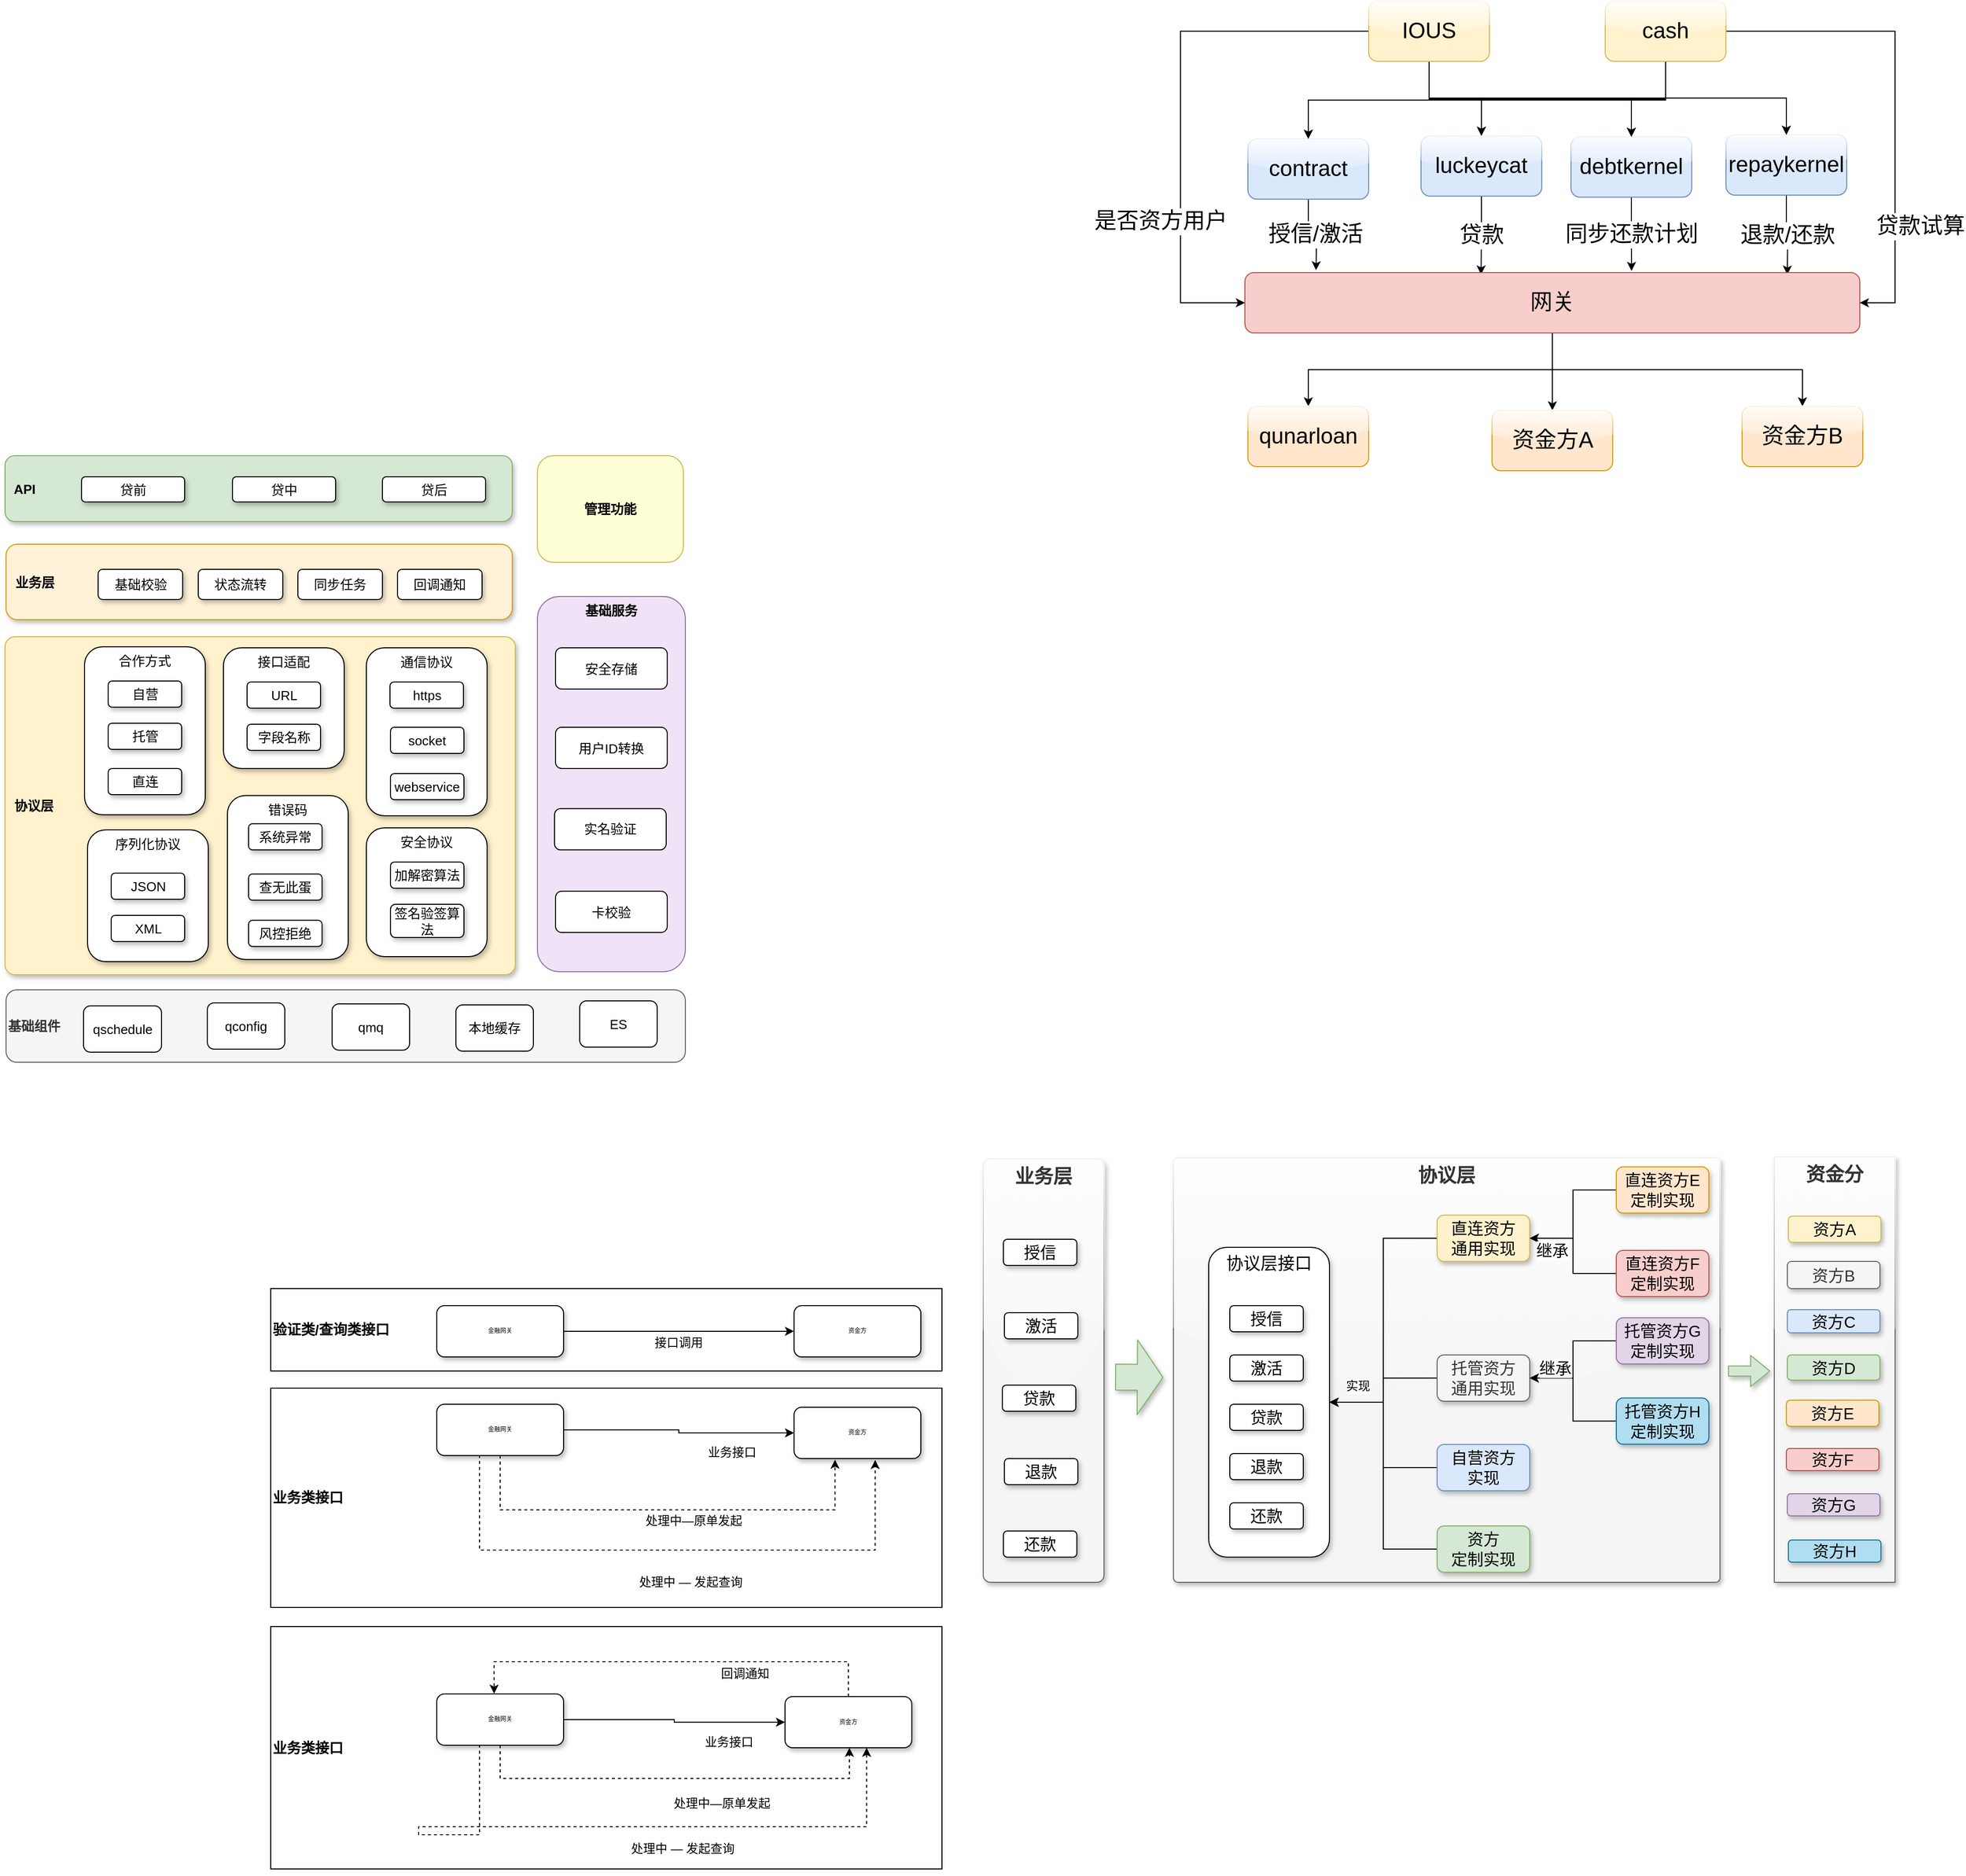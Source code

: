 <mxfile version="12.8.8" type="github">
  <diagram id="pQbSXTKy-mhwdIOJWXm_" name="第 1 页">
    <mxGraphModel dx="2622" dy="1562" grid="0" gridSize="10" guides="1" tooltips="1" connect="1" arrows="1" fold="1" page="0" pageScale="1" pageWidth="1600" pageHeight="1200" math="0" shadow="0">
      <root>
        <mxCell id="0" />
        <mxCell id="1" parent="0" />
        <mxCell id="g_zkcs7ZYNfTT1dcq7fS-4" value="业务类接口" style="rounded=0;whiteSpace=wrap;html=1;align=left;fontStyle=1;fontSize=14;" vertex="1" parent="1">
          <mxGeometry x="-721" y="858" width="667" height="241" as="geometry" />
        </mxCell>
        <mxCell id="g_zkcs7ZYNfTT1dcq7fS-3" value="业务类接口" style="rounded=0;whiteSpace=wrap;html=1;align=left;fontStyle=1;fontSize=14;" vertex="1" parent="1">
          <mxGeometry x="-721" y="621" width="667" height="218" as="geometry" />
        </mxCell>
        <mxCell id="g_zkcs7ZYNfTT1dcq7fS-2" value="验证类/查询类接口" style="rounded=0;whiteSpace=wrap;html=1;align=left;fontStyle=1;fontSize=14;" vertex="1" parent="1">
          <mxGeometry x="-721" y="522" width="667" height="82" as="geometry" />
        </mxCell>
        <mxCell id="Zh9DPLkA23UePyNAktpm-85" value="基础服务" style="rounded=1;whiteSpace=wrap;html=1;shadow=0;fontSize=13;align=center;verticalAlign=top;fontStyle=1;fillColor=#F1E3F7;strokeColor=#9673a6;" parent="1" vertex="1">
          <mxGeometry x="-456" y="-166" width="147" height="373" as="geometry" />
        </mxCell>
        <mxCell id="Zh9DPLkA23UePyNAktpm-82" value="基础组件" style="rounded=1;whiteSpace=wrap;html=1;shadow=0;fontSize=13;align=left;fontStyle=1;fillColor=#f5f5f5;strokeColor=#666666;fontColor=#333333;" parent="1" vertex="1">
          <mxGeometry x="-984" y="225" width="675" height="72" as="geometry" />
        </mxCell>
        <mxCell id="oRhJdaxvoY9CLy49b8uQ-59" value="资金分" style="rounded=0;whiteSpace=wrap;html=1;verticalAlign=top;fontSize=19;fontStyle=1;shadow=1;fillColor=#f5f5f5;strokeColor=#666666;fontColor=#333333;glass=1;" parent="1" vertex="1">
          <mxGeometry x="773" y="391" width="120" height="423" as="geometry" />
        </mxCell>
        <mxCell id="oRhJdaxvoY9CLy49b8uQ-37" value="协议层" style="rounded=1;whiteSpace=wrap;html=1;verticalAlign=top;fontStyle=1;fontSize=19;shadow=1;fillColor=#f5f5f5;strokeColor=#666666;fontColor=#333333;comic=0;glass=1;arcSize=1;" parent="1" vertex="1">
          <mxGeometry x="176" y="392" width="543" height="422" as="geometry" />
        </mxCell>
        <mxCell id="jV6rehnpYOMUCbgezzGA-75" value="协议层接口" style="rounded=1;whiteSpace=wrap;html=1;verticalAlign=top;shadow=1;fontSize=17;" parent="1" vertex="1">
          <mxGeometry x="211" y="481" width="120" height="308" as="geometry" />
        </mxCell>
        <mxCell id="jV6rehnpYOMUCbgezzGA-76" value="授信" style="rounded=1;whiteSpace=wrap;html=1;fontSize=16;shadow=1;" parent="1" vertex="1">
          <mxGeometry x="232" y="539" width="73" height="26" as="geometry" />
        </mxCell>
        <mxCell id="jV6rehnpYOMUCbgezzGA-77" value="退款" style="rounded=1;whiteSpace=wrap;html=1;fontSize=16;shadow=1;" parent="1" vertex="1">
          <mxGeometry x="232" y="686" width="73" height="26" as="geometry" />
        </mxCell>
        <mxCell id="jV6rehnpYOMUCbgezzGA-78" value="贷款" style="rounded=1;whiteSpace=wrap;html=1;fontSize=16;shadow=1;" parent="1" vertex="1">
          <mxGeometry x="232" y="637" width="73" height="26" as="geometry" />
        </mxCell>
        <mxCell id="jV6rehnpYOMUCbgezzGA-79" value="还款" style="rounded=1;whiteSpace=wrap;html=1;fontSize=16;shadow=1;" parent="1" vertex="1">
          <mxGeometry x="232" y="735" width="73" height="26" as="geometry" />
        </mxCell>
        <mxCell id="jV6rehnpYOMUCbgezzGA-84" style="edgeStyle=orthogonalEdgeStyle;rounded=0;orthogonalLoop=1;jettySize=auto;html=1;exitX=0;exitY=0.5;exitDx=0;exitDy=0;entryX=1;entryY=0.5;entryDx=0;entryDy=0;shadow=0;" parent="1" source="jV6rehnpYOMUCbgezzGA-81" target="jV6rehnpYOMUCbgezzGA-75" edge="1">
          <mxGeometry relative="1" as="geometry" />
        </mxCell>
        <mxCell id="jV6rehnpYOMUCbgezzGA-81" value="直连资方&lt;br style=&quot;font-size: 16px;&quot;&gt;通用实现" style="rounded=1;whiteSpace=wrap;html=1;fontSize=16;fillColor=#fff2cc;strokeColor=#d6b656;shadow=1;" parent="1" vertex="1">
          <mxGeometry x="438" y="449" width="92" height="46" as="geometry" />
        </mxCell>
        <mxCell id="jV6rehnpYOMUCbgezzGA-85" style="edgeStyle=orthogonalEdgeStyle;rounded=0;orthogonalLoop=1;jettySize=auto;html=1;exitX=0;exitY=0.5;exitDx=0;exitDy=0;shadow=0;" parent="1" source="jV6rehnpYOMUCbgezzGA-82" target="jV6rehnpYOMUCbgezzGA-75" edge="1">
          <mxGeometry relative="1" as="geometry" />
        </mxCell>
        <mxCell id="jV6rehnpYOMUCbgezzGA-87" value="实现" style="text;html=1;align=center;verticalAlign=middle;resizable=0;points=[];labelBackgroundColor=#ffffff;shadow=0;" parent="jV6rehnpYOMUCbgezzGA-85" vertex="1" connectable="0">
          <mxGeometry x="-0.215" y="-3" relative="1" as="geometry">
            <mxPoint x="-28" y="11" as="offset" />
          </mxGeometry>
        </mxCell>
        <mxCell id="jV6rehnpYOMUCbgezzGA-82" value="托管资方&lt;br style=&quot;font-size: 16px;&quot;&gt;通用实现" style="rounded=1;whiteSpace=wrap;html=1;fontSize=16;fillColor=#f5f5f5;strokeColor=#666666;fontColor=#333333;shadow=1;" parent="1" vertex="1">
          <mxGeometry x="438" y="588" width="92" height="46" as="geometry" />
        </mxCell>
        <mxCell id="jV6rehnpYOMUCbgezzGA-86" style="edgeStyle=orthogonalEdgeStyle;rounded=0;orthogonalLoop=1;jettySize=auto;html=1;shadow=0;" parent="1" source="jV6rehnpYOMUCbgezzGA-83" target="jV6rehnpYOMUCbgezzGA-75" edge="1">
          <mxGeometry relative="1" as="geometry" />
        </mxCell>
        <mxCell id="jV6rehnpYOMUCbgezzGA-83" value="自营资方&lt;br style=&quot;font-size: 16px;&quot;&gt;实现" style="rounded=1;whiteSpace=wrap;html=1;fontSize=16;fillColor=#dae8fc;strokeColor=#6c8ebf;shadow=1;" parent="1" vertex="1">
          <mxGeometry x="438" y="677" width="92" height="46" as="geometry" />
        </mxCell>
        <mxCell id="jV6rehnpYOMUCbgezzGA-89" value="" style="edgeStyle=orthogonalEdgeStyle;rounded=0;orthogonalLoop=1;jettySize=auto;html=1;entryX=1;entryY=0.5;entryDx=0;entryDy=0;shadow=0;" parent="1" source="jV6rehnpYOMUCbgezzGA-88" target="jV6rehnpYOMUCbgezzGA-81" edge="1">
          <mxGeometry relative="1" as="geometry" />
        </mxCell>
        <mxCell id="jV6rehnpYOMUCbgezzGA-88" value="直连资方E&lt;br style=&quot;font-size: 16px;&quot;&gt;定制实现" style="rounded=1;whiteSpace=wrap;html=1;fontSize=16;fillColor=#ffe6cc;strokeColor=#d79b00;shadow=1;" parent="1" vertex="1">
          <mxGeometry x="616" y="401" width="92" height="46" as="geometry" />
        </mxCell>
        <mxCell id="jV6rehnpYOMUCbgezzGA-93" style="edgeStyle=orthogonalEdgeStyle;rounded=0;orthogonalLoop=1;jettySize=auto;html=1;entryX=1;entryY=0.5;entryDx=0;entryDy=0;shadow=0;" parent="1" source="jV6rehnpYOMUCbgezzGA-91" target="jV6rehnpYOMUCbgezzGA-81" edge="1">
          <mxGeometry relative="1" as="geometry" />
        </mxCell>
        <mxCell id="jV6rehnpYOMUCbgezzGA-98" value="继承" style="text;html=1;align=center;verticalAlign=middle;resizable=0;points=[];labelBackgroundColor=#ffffff;shadow=0;fontSize=16;" parent="jV6rehnpYOMUCbgezzGA-93" vertex="1" connectable="0">
          <mxGeometry x="0.443" y="1" relative="1" as="geometry">
            <mxPoint x="-12" y="11" as="offset" />
          </mxGeometry>
        </mxCell>
        <mxCell id="jV6rehnpYOMUCbgezzGA-91" value="直连资方F&lt;br style=&quot;font-size: 16px;&quot;&gt;定制实现" style="rounded=1;whiteSpace=wrap;html=1;fontSize=16;fillColor=#f8cecc;strokeColor=#b85450;shadow=1;" parent="1" vertex="1">
          <mxGeometry x="616" y="484" width="92" height="46" as="geometry" />
        </mxCell>
        <mxCell id="jV6rehnpYOMUCbgezzGA-94" value="" style="edgeStyle=orthogonalEdgeStyle;rounded=0;orthogonalLoop=1;jettySize=auto;html=1;shadow=0;" parent="1" source="jV6rehnpYOMUCbgezzGA-95" target="jV6rehnpYOMUCbgezzGA-82" edge="1">
          <mxGeometry relative="1" as="geometry">
            <mxPoint x="530" y="617.75" as="targetPoint" />
          </mxGeometry>
        </mxCell>
        <mxCell id="jV6rehnpYOMUCbgezzGA-95" value="托管资方G&lt;br style=&quot;font-size: 16px;&quot;&gt;定制实现" style="rounded=1;whiteSpace=wrap;html=1;fontSize=16;fillColor=#e1d5e7;strokeColor=#9673a6;shadow=1;" parent="1" vertex="1">
          <mxGeometry x="616" y="551" width="92" height="46" as="geometry" />
        </mxCell>
        <mxCell id="jV6rehnpYOMUCbgezzGA-96" style="edgeStyle=orthogonalEdgeStyle;rounded=0;orthogonalLoop=1;jettySize=auto;html=1;shadow=0;" parent="1" source="jV6rehnpYOMUCbgezzGA-97" target="jV6rehnpYOMUCbgezzGA-82" edge="1">
          <mxGeometry relative="1" as="geometry">
            <mxPoint x="530" y="617.75" as="targetPoint" />
          </mxGeometry>
        </mxCell>
        <mxCell id="jV6rehnpYOMUCbgezzGA-99" value="继承" style="text;html=1;align=center;verticalAlign=middle;resizable=0;points=[];labelBackgroundColor=#ffffff;shadow=0;fontSize=16;" parent="jV6rehnpYOMUCbgezzGA-96" vertex="1" connectable="0">
          <mxGeometry x="0.519" y="2" relative="1" as="geometry">
            <mxPoint x="-5.8" y="-12" as="offset" />
          </mxGeometry>
        </mxCell>
        <mxCell id="jV6rehnpYOMUCbgezzGA-97" value="托管资方H&lt;br style=&quot;font-size: 16px;&quot;&gt;定制实现" style="rounded=1;whiteSpace=wrap;html=1;fontSize=16;fillColor=#b1ddf0;shadow=1;strokeColor=#10739e;" parent="1" vertex="1">
          <mxGeometry x="616" y="630.75" width="92" height="46" as="geometry" />
        </mxCell>
        <mxCell id="jV6rehnpYOMUCbgezzGA-102" style="edgeStyle=orthogonalEdgeStyle;rounded=0;orthogonalLoop=1;jettySize=auto;html=1;entryX=1;entryY=0.5;entryDx=0;entryDy=0;shadow=0;" parent="1" source="jV6rehnpYOMUCbgezzGA-100" target="jV6rehnpYOMUCbgezzGA-75" edge="1">
          <mxGeometry relative="1" as="geometry" />
        </mxCell>
        <mxCell id="jV6rehnpYOMUCbgezzGA-100" value="资方&lt;br style=&quot;font-size: 16px;&quot;&gt;定制实现" style="rounded=1;whiteSpace=wrap;html=1;fontSize=16;fillColor=#d5e8d4;strokeColor=#82b366;shadow=1;" parent="1" vertex="1">
          <mxGeometry x="438" y="758" width="92" height="46" as="geometry" />
        </mxCell>
        <mxCell id="jV6rehnpYOMUCbgezzGA-101" style="edgeStyle=orthogonalEdgeStyle;rounded=0;orthogonalLoop=1;jettySize=auto;html=1;exitX=0.5;exitY=1;exitDx=0;exitDy=0;fillColor=#fff2cc;strokeColor=#d6b656;shadow=0;fontSize=16;" parent="1" source="jV6rehnpYOMUCbgezzGA-91" target="jV6rehnpYOMUCbgezzGA-91" edge="1">
          <mxGeometry relative="1" as="geometry" />
        </mxCell>
        <mxCell id="oRhJdaxvoY9CLy49b8uQ-34" value="激活" style="rounded=1;whiteSpace=wrap;html=1;fontSize=16;shadow=1;" parent="1" vertex="1">
          <mxGeometry x="232" y="588" width="73" height="26" as="geometry" />
        </mxCell>
        <mxCell id="oRhJdaxvoY9CLy49b8uQ-51" value="" style="shape=flexArrow;endArrow=classic;html=1;fillColor=#d5e8d4;strokeColor=#82b366;shadow=1;endWidth=47.5;endSize=8.133;width=25.833;" parent="1" edge="1">
          <mxGeometry width="50" height="50" relative="1" as="geometry">
            <mxPoint x="118" y="610" as="sourcePoint" />
            <mxPoint x="166" y="610.29" as="targetPoint" />
          </mxGeometry>
        </mxCell>
        <mxCell id="oRhJdaxvoY9CLy49b8uQ-52" value="资方E" style="rounded=1;whiteSpace=wrap;html=1;fontSize=16;fillColor=#ffe6cc;strokeColor=#d79b00;shadow=1;" parent="1" vertex="1">
          <mxGeometry x="785" y="633" width="92" height="26" as="geometry" />
        </mxCell>
        <mxCell id="oRhJdaxvoY9CLy49b8uQ-53" value="资方B" style="rounded=1;whiteSpace=wrap;html=1;fontSize=16;fillColor=#f5f5f5;strokeColor=#666666;fontColor=#333333;shadow=1;" parent="1" vertex="1">
          <mxGeometry x="786" y="495" width="92" height="27" as="geometry" />
        </mxCell>
        <mxCell id="oRhJdaxvoY9CLy49b8uQ-54" value="资方C" style="rounded=1;whiteSpace=wrap;html=1;fontSize=16;fillColor=#dae8fc;strokeColor=#6c8ebf;shadow=1;" parent="1" vertex="1">
          <mxGeometry x="786" y="543" width="92" height="23" as="geometry" />
        </mxCell>
        <mxCell id="oRhJdaxvoY9CLy49b8uQ-55" value="资方D" style="rounded=1;whiteSpace=wrap;html=1;fontSize=16;fillColor=#d5e8d4;strokeColor=#82b366;shadow=1;" parent="1" vertex="1">
          <mxGeometry x="786" y="588" width="92" height="25" as="geometry" />
        </mxCell>
        <mxCell id="oRhJdaxvoY9CLy49b8uQ-56" value="资方F" style="rounded=1;whiteSpace=wrap;html=1;fontSize=16;fillColor=#f8cecc;strokeColor=#b85450;shadow=1;" parent="1" vertex="1">
          <mxGeometry x="785" y="681" width="92" height="22" as="geometry" />
        </mxCell>
        <mxCell id="oRhJdaxvoY9CLy49b8uQ-60" value="" style="shape=flexArrow;endArrow=classic;html=1;fillColor=#d5e8d4;strokeColor=#82b366;shadow=1;" parent="1" edge="1">
          <mxGeometry width="50" height="50" relative="1" as="geometry">
            <mxPoint x="727" y="604" as="sourcePoint" />
            <mxPoint x="769" y="604" as="targetPoint" />
          </mxGeometry>
        </mxCell>
        <mxCell id="oRhJdaxvoY9CLy49b8uQ-38" value="业务层" style="rounded=1;whiteSpace=wrap;html=1;verticalAlign=top;fontStyle=1;fontSize=19;shadow=1;fillColor=#f5f5f5;strokeColor=#666666;fontColor=#333333;arcSize=6;glass=1;" parent="1" vertex="1">
          <mxGeometry x="-13" y="393" width="120" height="421" as="geometry" />
        </mxCell>
        <mxCell id="oRhJdaxvoY9CLy49b8uQ-39" value="授信" style="rounded=1;whiteSpace=wrap;html=1;fontSize=16;shadow=1;" parent="1" vertex="1">
          <mxGeometry x="7" y="473" width="73" height="26" as="geometry" />
        </mxCell>
        <mxCell id="oRhJdaxvoY9CLy49b8uQ-40" value="退款" style="rounded=1;whiteSpace=wrap;html=1;fontSize=16;shadow=1;" parent="1" vertex="1">
          <mxGeometry x="8" y="691" width="73" height="26" as="geometry" />
        </mxCell>
        <mxCell id="oRhJdaxvoY9CLy49b8uQ-41" value="贷款" style="rounded=1;whiteSpace=wrap;html=1;fontSize=16;shadow=1;" parent="1" vertex="1">
          <mxGeometry x="6" y="618" width="73" height="26" as="geometry" />
        </mxCell>
        <mxCell id="oRhJdaxvoY9CLy49b8uQ-42" value="还款" style="rounded=1;whiteSpace=wrap;html=1;fontSize=16;shadow=1;" parent="1" vertex="1">
          <mxGeometry x="7" y="763" width="73" height="26" as="geometry" />
        </mxCell>
        <mxCell id="oRhJdaxvoY9CLy49b8uQ-43" value="激活" style="rounded=1;whiteSpace=wrap;html=1;fontSize=16;shadow=1;" parent="1" vertex="1">
          <mxGeometry x="8" y="546" width="73" height="26" as="geometry" />
        </mxCell>
        <mxCell id="oRhJdaxvoY9CLy49b8uQ-63" value="资方A" style="rounded=1;whiteSpace=wrap;html=1;fontSize=16;fillColor=#fff2cc;strokeColor=#d6b656;shadow=1;" parent="1" vertex="1">
          <mxGeometry x="787" y="450" width="92" height="26" as="geometry" />
        </mxCell>
        <mxCell id="oRhJdaxvoY9CLy49b8uQ-64" value="资方G" style="rounded=1;whiteSpace=wrap;html=1;fontSize=16;fillColor=#e1d5e7;strokeColor=#9673a6;shadow=1;" parent="1" vertex="1">
          <mxGeometry x="786" y="726" width="92" height="22" as="geometry" />
        </mxCell>
        <mxCell id="oRhJdaxvoY9CLy49b8uQ-65" value="资方H" style="rounded=1;whiteSpace=wrap;html=1;fontSize=16;shadow=1;fillColor=#b1ddf0;strokeColor=#10739e;" parent="1" vertex="1">
          <mxGeometry x="787" y="772" width="92" height="22" as="geometry" />
        </mxCell>
        <mxCell id="oRhJdaxvoY9CLy49b8uQ-20" style="edgeStyle=orthogonalEdgeStyle;rounded=0;orthogonalLoop=1;jettySize=auto;html=1;exitX=0.337;exitY=0.988;exitDx=0;exitDy=0;dashed=1;exitPerimeter=0;shadow=0;" parent="1" source="jV6rehnpYOMUCbgezzGA-58" edge="1">
          <mxGeometry relative="1" as="geometry">
            <mxPoint x="-128.871" y="978.529" as="targetPoint" />
            <Array as="points">
              <mxPoint x="-513" y="1065" />
              <mxPoint x="-574" y="1065" />
              <mxPoint x="-574" y="1057" />
              <mxPoint x="-129" y="1057" />
            </Array>
          </mxGeometry>
        </mxCell>
        <mxCell id="oRhJdaxvoY9CLy49b8uQ-21" value="处理中 — 发起查询" style="text;html=1;align=center;verticalAlign=middle;resizable=0;points=[];labelBackgroundColor=#ffffff;shadow=0;" parent="oRhJdaxvoY9CLy49b8uQ-20" vertex="1" connectable="0">
          <mxGeometry x="0.12" y="2" width="125.984" height="50.956" relative="1" as="geometry">
            <mxPoint x="-24.8" y="-1" as="offset" />
          </mxGeometry>
        </mxCell>
        <mxCell id="jV6rehnpYOMUCbgezzGA-58" value="金融网关" style="rounded=1;whiteSpace=wrap;html=1;fontSize=6;shadow=1;" parent="1" vertex="1">
          <mxGeometry x="-556.004" y="925.004" width="125.984" height="50.956" as="geometry" />
        </mxCell>
        <mxCell id="jV6rehnpYOMUCbgezzGA-61" value="资金方" style="rounded=1;whiteSpace=wrap;html=1;fontSize=6;shadow=1;" parent="1" vertex="1">
          <mxGeometry x="-209.984" y="927.574" width="125.984" height="50.956" as="geometry" />
        </mxCell>
        <mxCell id="jV6rehnpYOMUCbgezzGA-52" style="edgeStyle=orthogonalEdgeStyle;rounded=0;orthogonalLoop=1;jettySize=auto;html=1;exitX=0.5;exitY=0;exitDx=0;exitDy=0;dashed=1;entryX=0.452;entryY=-0.006;entryDx=0;entryDy=0;entryPerimeter=0;shadow=0;" parent="1" source="jV6rehnpYOMUCbgezzGA-61" target="jV6rehnpYOMUCbgezzGA-58" edge="1">
          <mxGeometry relative="1" as="geometry">
            <mxPoint x="-555.145" y="913.676" as="targetPoint" />
            <Array as="points">
              <mxPoint x="-147" y="893" />
              <mxPoint x="-499" y="893" />
            </Array>
          </mxGeometry>
        </mxCell>
        <mxCell id="jV6rehnpYOMUCbgezzGA-53" value="回调通知" style="text;html=1;align=center;verticalAlign=middle;resizable=0;points=[];labelBackgroundColor=#ffffff;shadow=0;" parent="jV6rehnpYOMUCbgezzGA-52" vertex="1" connectable="0">
          <mxGeometry x="-0.165" y="1" width="125.984" height="50.956" relative="1" as="geometry">
            <mxPoint x="-26.37" y="-14" as="offset" />
          </mxGeometry>
        </mxCell>
        <mxCell id="jV6rehnpYOMUCbgezzGA-54" value="" style="edgeStyle=orthogonalEdgeStyle;rounded=0;orthogonalLoop=1;jettySize=auto;html=1;shadow=0;" parent="1" source="jV6rehnpYOMUCbgezzGA-58" target="jV6rehnpYOMUCbgezzGA-61" edge="1">
          <mxGeometry relative="1" as="geometry">
            <mxPoint x="-223.79" y="953.051" as="targetPoint" />
          </mxGeometry>
        </mxCell>
        <mxCell id="jV6rehnpYOMUCbgezzGA-55" value="业务接口" style="text;html=1;align=center;verticalAlign=middle;resizable=0;points=[];labelBackgroundColor=#ffffff;shadow=0;" parent="jV6rehnpYOMUCbgezzGA-54" vertex="1" connectable="0">
          <mxGeometry x="-0.18" width="125.984" height="50.956" relative="1" as="geometry">
            <mxPoint x="9.14" y="-2.5" as="offset" />
          </mxGeometry>
        </mxCell>
        <mxCell id="jV6rehnpYOMUCbgezzGA-56" value="" style="edgeStyle=orthogonalEdgeStyle;rounded=0;orthogonalLoop=1;jettySize=auto;html=1;entryX=0.5;entryY=1;entryDx=0;entryDy=0;exitX=0.5;exitY=1;exitDx=0;exitDy=0;dashed=1;shadow=0;" parent="1" source="jV6rehnpYOMUCbgezzGA-58" target="jV6rehnpYOMUCbgezzGA-61" edge="1">
          <mxGeometry relative="1" as="geometry">
            <mxPoint x="-574.992" y="1102.059" as="targetPoint" />
            <Array as="points">
              <mxPoint x="-493" y="1009" />
              <mxPoint x="-146" y="1009" />
            </Array>
          </mxGeometry>
        </mxCell>
        <mxCell id="jV6rehnpYOMUCbgezzGA-57" value="处理中—原单发起" style="text;html=1;align=center;verticalAlign=middle;resizable=0;points=[];labelBackgroundColor=#ffffff;shadow=0;" parent="jV6rehnpYOMUCbgezzGA-56" vertex="1" connectable="0">
          <mxGeometry x="-0.148" y="1" width="125.984" height="50.956" relative="1" as="geometry">
            <mxPoint x="14.48" y="1" as="offset" />
          </mxGeometry>
        </mxCell>
        <mxCell id="oRhJdaxvoY9CLy49b8uQ-15" value="金融网关" style="rounded=1;whiteSpace=wrap;html=1;fontSize=6;shadow=1;" parent="1" vertex="1">
          <mxGeometry x="-556" y="539" width="125.984" height="50.956" as="geometry" />
        </mxCell>
        <mxCell id="oRhJdaxvoY9CLy49b8uQ-18" value="资金方" style="rounded=1;whiteSpace=wrap;html=1;fontSize=6;shadow=1;" parent="1" vertex="1">
          <mxGeometry x="-201.0" y="539" width="125.984" height="50.956" as="geometry" />
        </mxCell>
        <mxCell id="oRhJdaxvoY9CLy49b8uQ-11" value="" style="edgeStyle=orthogonalEdgeStyle;rounded=0;orthogonalLoop=1;jettySize=auto;html=1;shadow=0;" parent="1" source="oRhJdaxvoY9CLy49b8uQ-15" target="oRhJdaxvoY9CLy49b8uQ-18" edge="1">
          <mxGeometry relative="1" as="geometry">
            <mxPoint x="-225.516" y="565.478" as="targetPoint" />
          </mxGeometry>
        </mxCell>
        <mxCell id="oRhJdaxvoY9CLy49b8uQ-12" value="接口调用" style="text;html=1;align=center;verticalAlign=middle;resizable=0;points=[];labelBackgroundColor=#ffffff;shadow=0;" parent="oRhJdaxvoY9CLy49b8uQ-11" vertex="1" connectable="0">
          <mxGeometry x="-0.18" width="125.984" height="50.956" relative="1" as="geometry">
            <mxPoint x="-42.98" y="-13.48" as="offset" />
          </mxGeometry>
        </mxCell>
        <mxCell id="oRhJdaxvoY9CLy49b8uQ-28" style="edgeStyle=orthogonalEdgeStyle;rounded=0;orthogonalLoop=1;jettySize=auto;html=1;exitX=0.337;exitY=0.988;exitDx=0;exitDy=0;dashed=1;exitPerimeter=0;shadow=0;entryX=0.64;entryY=1.029;entryDx=0;entryDy=0;entryPerimeter=0;" parent="1" source="oRhJdaxvoY9CLy49b8uQ-30" target="oRhJdaxvoY9CLy49b8uQ-31" edge="1">
          <mxGeometry relative="1" as="geometry">
            <mxPoint x="-120.02" y="700" as="targetPoint" />
            <Array as="points">
              <mxPoint x="-513" y="782" />
              <mxPoint x="-120" y="782" />
            </Array>
          </mxGeometry>
        </mxCell>
        <mxCell id="oRhJdaxvoY9CLy49b8uQ-29" value="处理中 — 发起查询" style="text;html=1;align=center;verticalAlign=middle;resizable=0;points=[];labelBackgroundColor=#ffffff;shadow=0;" parent="oRhJdaxvoY9CLy49b8uQ-28" vertex="1" connectable="0">
          <mxGeometry x="0.12" y="2" width="125.984" height="50.956" relative="1" as="geometry">
            <mxPoint x="-82.75" y="9" as="offset" />
          </mxGeometry>
        </mxCell>
        <mxCell id="oRhJdaxvoY9CLy49b8uQ-30" value="金融网关" style="rounded=1;whiteSpace=wrap;html=1;fontSize=6;shadow=1;arcSize=15;" parent="1" vertex="1">
          <mxGeometry x="-556" y="637.0" width="125.984" height="50.956" as="geometry" />
        </mxCell>
        <mxCell id="oRhJdaxvoY9CLy49b8uQ-31" value="资金方" style="rounded=1;whiteSpace=wrap;html=1;fontSize=6;shadow=1;" parent="1" vertex="1">
          <mxGeometry x="-201" y="640" width="125.984" height="50.956" as="geometry" />
        </mxCell>
        <mxCell id="oRhJdaxvoY9CLy49b8uQ-24" value="" style="edgeStyle=orthogonalEdgeStyle;rounded=0;orthogonalLoop=1;jettySize=auto;html=1;shadow=0;" parent="1" source="oRhJdaxvoY9CLy49b8uQ-30" target="oRhJdaxvoY9CLy49b8uQ-31" edge="1">
          <mxGeometry relative="1" as="geometry">
            <mxPoint x="-214.81" y="621.551" as="targetPoint" />
          </mxGeometry>
        </mxCell>
        <mxCell id="oRhJdaxvoY9CLy49b8uQ-25" value="业务接口" style="text;html=1;align=center;verticalAlign=middle;resizable=0;points=[];labelBackgroundColor=#ffffff;shadow=0;" parent="oRhJdaxvoY9CLy49b8uQ-24" vertex="1" connectable="0">
          <mxGeometry x="-0.18" width="125.984" height="50.956" relative="1" as="geometry">
            <mxPoint x="9.14" y="-2.5" as="offset" />
          </mxGeometry>
        </mxCell>
        <mxCell id="oRhJdaxvoY9CLy49b8uQ-26" value="" style="edgeStyle=orthogonalEdgeStyle;rounded=0;orthogonalLoop=1;jettySize=auto;html=1;exitX=0.5;exitY=1;exitDx=0;exitDy=0;dashed=1;shadow=0;entryX=0.323;entryY=1.022;entryDx=0;entryDy=0;entryPerimeter=0;" parent="1" source="oRhJdaxvoY9CLy49b8uQ-30" target="oRhJdaxvoY9CLy49b8uQ-31" edge="1">
          <mxGeometry relative="1" as="geometry">
            <mxPoint x="-160.02" y="734" as="targetPoint" />
            <Array as="points">
              <mxPoint x="-493" y="742" />
              <mxPoint x="-160" y="742" />
            </Array>
          </mxGeometry>
        </mxCell>
        <mxCell id="oRhJdaxvoY9CLy49b8uQ-27" value="处理中—原单发起" style="text;html=1;align=center;verticalAlign=middle;resizable=0;points=[];labelBackgroundColor=#ffffff;shadow=0;" parent="oRhJdaxvoY9CLy49b8uQ-26" vertex="1" connectable="0">
          <mxGeometry x="-0.148" y="1" width="125.984" height="50.956" relative="1" as="geometry">
            <mxPoint x="-2.98" y="-13.48" as="offset" />
          </mxGeometry>
        </mxCell>
        <mxCell id="Zh9DPLkA23UePyNAktpm-13" value="qconfig" style="rounded=1;whiteSpace=wrap;html=1;shadow=0;fontSize=13;align=center;" parent="1" vertex="1">
          <mxGeometry x="-784" y="238" width="77" height="46" as="geometry" />
        </mxCell>
        <mxCell id="Zh9DPLkA23UePyNAktpm-14" value="qmq" style="rounded=1;whiteSpace=wrap;html=1;shadow=0;fontSize=13;align=center;" parent="1" vertex="1">
          <mxGeometry x="-660" y="239" width="77" height="46" as="geometry" />
        </mxCell>
        <mxCell id="Zh9DPLkA23UePyNAktpm-15" value="qschedule" style="rounded=1;whiteSpace=wrap;html=1;shadow=0;fontSize=13;align=center;" parent="1" vertex="1">
          <mxGeometry x="-907" y="241" width="77.5" height="46" as="geometry" />
        </mxCell>
        <mxCell id="Zh9DPLkA23UePyNAktpm-16" value="本地缓存" style="rounded=1;whiteSpace=wrap;html=1;shadow=0;fontSize=13;align=center;" parent="1" vertex="1">
          <mxGeometry x="-537" y="240" width="77" height="46" as="geometry" />
        </mxCell>
        <mxCell id="Zh9DPLkA23UePyNAktpm-45" value="安全存储" style="rounded=1;whiteSpace=wrap;html=1;shadow=0;fontSize=13;align=center;" parent="1" vertex="1">
          <mxGeometry x="-438" y="-115" width="111" height="41" as="geometry" />
        </mxCell>
        <mxCell id="Zh9DPLkA23UePyNAktpm-46" value="用户ID转换" style="rounded=1;whiteSpace=wrap;html=1;shadow=0;fontSize=13;align=center;" parent="1" vertex="1">
          <mxGeometry x="-438" y="-36" width="111" height="41" as="geometry" />
        </mxCell>
        <mxCell id="Zh9DPLkA23UePyNAktpm-47" value="实名验证" style="rounded=1;whiteSpace=wrap;html=1;shadow=0;fontSize=13;align=center;" parent="1" vertex="1">
          <mxGeometry x="-439.02" y="44.91" width="111" height="41" as="geometry" />
        </mxCell>
        <mxCell id="Zh9DPLkA23UePyNAktpm-48" value="卡校验" style="rounded=1;whiteSpace=wrap;html=1;shadow=0;fontSize=13;align=center;" parent="1" vertex="1">
          <mxGeometry x="-438" y="127" width="111" height="41" as="geometry" />
        </mxCell>
        <mxCell id="jV6rehnpYOMUCbgezzGA-5" value="&lt;span style=&quot;white-space: normal; font-size: 13px;&quot;&gt;&amp;nbsp; API&lt;/span&gt;" style="rounded=1;whiteSpace=wrap;html=1;shadow=1;verticalAlign=middle;align=left;fontSize=13;fontStyle=1;fillColor=#d5e8d4;strokeColor=#82b366;" parent="1" vertex="1">
          <mxGeometry x="-985" y="-306" width="504" height="65.5" as="geometry" />
        </mxCell>
        <mxCell id="47TmQyaTfyfTuBjJMVQk-3" value="贷中" style="rounded=1;whiteSpace=wrap;html=1;fontSize=13;shadow=1;" parent="1" vertex="1">
          <mxGeometry x="-759" y="-285" width="102.5" height="25" as="geometry" />
        </mxCell>
        <mxCell id="jV6rehnpYOMUCbgezzGA-1" value="贷后" style="rounded=1;whiteSpace=wrap;html=1;fontSize=13;shadow=1;" parent="1" vertex="1">
          <mxGeometry x="-610" y="-285" width="102.5" height="25" as="geometry" />
        </mxCell>
        <mxCell id="jV6rehnpYOMUCbgezzGA-2" value="贷前" style="rounded=1;whiteSpace=wrap;html=1;fontSize=13;shadow=1;" parent="1" vertex="1">
          <mxGeometry x="-909" y="-285" width="102.5" height="25" as="geometry" />
        </mxCell>
        <mxCell id="jV6rehnpYOMUCbgezzGA-3" value="&amp;nbsp; 业务层" style="rounded=1;whiteSpace=wrap;html=1;verticalAlign=middle;shadow=1;align=left;fontSize=13;fontStyle=1;fillColor=#FFF2D9;strokeColor=#d79b00;" parent="1" vertex="1">
          <mxGeometry x="-984" y="-218" width="503" height="75" as="geometry" />
        </mxCell>
        <mxCell id="jV6rehnpYOMUCbgezzGA-8" value="&lt;span style=&quot;font-size: 13px;&quot;&gt;基础校验&lt;/span&gt;" style="rounded=1;whiteSpace=wrap;html=1;fontSize=13;shadow=1;" parent="1" vertex="1">
          <mxGeometry x="-892.5" y="-193" width="84" height="30" as="geometry" />
        </mxCell>
        <mxCell id="jV6rehnpYOMUCbgezzGA-9" value="&lt;span style=&quot;font-size: 13px;&quot;&gt;状态流转&lt;/span&gt;" style="rounded=1;whiteSpace=wrap;html=1;fontSize=13;shadow=1;" parent="1" vertex="1">
          <mxGeometry x="-793" y="-193" width="84" height="30" as="geometry" />
        </mxCell>
        <mxCell id="jV6rehnpYOMUCbgezzGA-10" value="&lt;span style=&quot;font-size: 13px;&quot;&gt;同步任务&lt;/span&gt;" style="rounded=1;whiteSpace=wrap;html=1;fontSize=13;shadow=1;" parent="1" vertex="1">
          <mxGeometry x="-694" y="-193" width="84" height="30" as="geometry" />
        </mxCell>
        <mxCell id="jV6rehnpYOMUCbgezzGA-11" value="&lt;span style=&quot;font-size: 13px;&quot;&gt;回调通知&lt;/span&gt;" style="rounded=1;whiteSpace=wrap;html=1;fontSize=13;shadow=1;" parent="1" vertex="1">
          <mxGeometry x="-595" y="-193" width="84" height="30" as="geometry" />
        </mxCell>
        <mxCell id="jV6rehnpYOMUCbgezzGA-4" value="&amp;nbsp; 协议层" style="rounded=1;whiteSpace=wrap;html=1;verticalAlign=middle;shadow=1;align=left;fontStyle=1;fontSize=13;arcSize=3;fillColor=#fff2cc;strokeColor=#d6b656;" parent="1" vertex="1">
          <mxGeometry x="-985" y="-126" width="507" height="336" as="geometry" />
        </mxCell>
        <mxCell id="Zh9DPLkA23UePyNAktpm-17" value="序列化协议" style="rounded=1;whiteSpace=wrap;html=1;verticalAlign=top;shadow=1;fontSize=13;" parent="1" vertex="1">
          <mxGeometry x="-903" y="66" width="120" height="131" as="geometry" />
        </mxCell>
        <mxCell id="Zh9DPLkA23UePyNAktpm-18" value="JSON" style="rounded=1;whiteSpace=wrap;html=1;fontSize=13;shadow=1;" parent="1" vertex="1">
          <mxGeometry x="-879.5" y="109" width="73" height="26" as="geometry" />
        </mxCell>
        <mxCell id="Zh9DPLkA23UePyNAktpm-22" value="XML" style="rounded=1;whiteSpace=wrap;html=1;fontSize=13;shadow=1;" parent="1" vertex="1">
          <mxGeometry x="-879.5" y="151" width="73" height="26" as="geometry" />
        </mxCell>
        <mxCell id="Zh9DPLkA23UePyNAktpm-25" style="edgeStyle=orthogonalEdgeStyle;rounded=0;orthogonalLoop=1;jettySize=auto;html=1;exitX=0.5;exitY=1;exitDx=0;exitDy=0;shadow=0;fontSize=13;" parent="1" source="Zh9DPLkA23UePyNAktpm-17" target="Zh9DPLkA23UePyNAktpm-17" edge="1">
          <mxGeometry relative="1" as="geometry" />
        </mxCell>
        <mxCell id="Zh9DPLkA23UePyNAktpm-27" value="接口适配" style="rounded=1;whiteSpace=wrap;html=1;verticalAlign=top;shadow=1;fontSize=13;" parent="1" vertex="1">
          <mxGeometry x="-768" y="-115" width="120" height="120" as="geometry" />
        </mxCell>
        <mxCell id="Zh9DPLkA23UePyNAktpm-28" value="URL" style="rounded=1;whiteSpace=wrap;html=1;fontSize=13;shadow=1;" parent="1" vertex="1">
          <mxGeometry x="-744.5" y="-81" width="73" height="26" as="geometry" />
        </mxCell>
        <mxCell id="Zh9DPLkA23UePyNAktpm-30" value="字段名称" style="rounded=1;whiteSpace=wrap;html=1;fontSize=13;shadow=1;" parent="1" vertex="1">
          <mxGeometry x="-744.5" y="-39" width="73" height="26" as="geometry" />
        </mxCell>
        <mxCell id="Zh9DPLkA23UePyNAktpm-31" style="edgeStyle=orthogonalEdgeStyle;rounded=0;orthogonalLoop=1;jettySize=auto;html=1;exitX=0.5;exitY=1;exitDx=0;exitDy=0;shadow=0;fontSize=13;" parent="1" edge="1">
          <mxGeometry relative="1" as="geometry">
            <mxPoint x="-604" y="47" as="sourcePoint" />
            <mxPoint x="-604" y="47" as="targetPoint" />
          </mxGeometry>
        </mxCell>
        <mxCell id="Zh9DPLkA23UePyNAktpm-34" value="通信协议" style="rounded=1;whiteSpace=wrap;html=1;verticalAlign=top;shadow=1;fontSize=13;" parent="1" vertex="1">
          <mxGeometry x="-626" y="-115" width="120" height="167" as="geometry" />
        </mxCell>
        <mxCell id="Zh9DPLkA23UePyNAktpm-35" value="https" style="rounded=1;whiteSpace=wrap;html=1;fontSize=13;shadow=1;" parent="1" vertex="1">
          <mxGeometry x="-602.5" y="-81" width="73" height="26" as="geometry" />
        </mxCell>
        <mxCell id="Zh9DPLkA23UePyNAktpm-36" value="webservice" style="rounded=1;whiteSpace=wrap;html=1;fontSize=13;shadow=1;" parent="1" vertex="1">
          <mxGeometry x="-602" y="10" width="73" height="26" as="geometry" />
        </mxCell>
        <mxCell id="Zh9DPLkA23UePyNAktpm-37" value="socket" style="rounded=1;whiteSpace=wrap;html=1;fontSize=13;shadow=1;" parent="1" vertex="1">
          <mxGeometry x="-602" y="-36" width="73" height="26" as="geometry" />
        </mxCell>
        <mxCell id="Zh9DPLkA23UePyNAktpm-38" style="edgeStyle=orthogonalEdgeStyle;rounded=0;orthogonalLoop=1;jettySize=auto;html=1;exitX=0.5;exitY=1;exitDx=0;exitDy=0;shadow=0;fontSize=13;" parent="1" source="Zh9DPLkA23UePyNAktpm-34" target="Zh9DPLkA23UePyNAktpm-34" edge="1">
          <mxGeometry relative="1" as="geometry" />
        </mxCell>
        <mxCell id="Zh9DPLkA23UePyNAktpm-39" style="edgeStyle=orthogonalEdgeStyle;rounded=0;orthogonalLoop=1;jettySize=auto;html=1;exitX=0.5;exitY=1;exitDx=0;exitDy=0;shadow=0;fontSize=13;" parent="1" edge="1">
          <mxGeometry relative="1" as="geometry">
            <mxPoint x="-615" y="47" as="sourcePoint" />
            <mxPoint x="-615" y="47" as="targetPoint" />
          </mxGeometry>
        </mxCell>
        <mxCell id="Zh9DPLkA23UePyNAktpm-40" value="安全协议" style="rounded=1;whiteSpace=wrap;html=1;verticalAlign=top;shadow=1;fontSize=13;" parent="1" vertex="1">
          <mxGeometry x="-626" y="64" width="120" height="128" as="geometry" />
        </mxCell>
        <mxCell id="Zh9DPLkA23UePyNAktpm-41" value="加解密算法" style="rounded=1;whiteSpace=wrap;html=1;fontSize=13;shadow=1;" parent="1" vertex="1">
          <mxGeometry x="-602" y="98" width="73" height="26" as="geometry" />
        </mxCell>
        <mxCell id="Zh9DPLkA23UePyNAktpm-43" value="签名验签算法" style="rounded=1;whiteSpace=wrap;html=1;fontSize=13;shadow=1;" parent="1" vertex="1">
          <mxGeometry x="-602" y="140" width="73" height="33" as="geometry" />
        </mxCell>
        <mxCell id="Zh9DPLkA23UePyNAktpm-44" style="edgeStyle=orthogonalEdgeStyle;rounded=0;orthogonalLoop=1;jettySize=auto;html=1;exitX=0.5;exitY=1;exitDx=0;exitDy=0;shadow=0;fontSize=13;" parent="1" source="Zh9DPLkA23UePyNAktpm-40" target="Zh9DPLkA23UePyNAktpm-40" edge="1">
          <mxGeometry relative="1" as="geometry" />
        </mxCell>
        <mxCell id="Zh9DPLkA23UePyNAktpm-51" value="合作方式" style="rounded=1;whiteSpace=wrap;html=1;verticalAlign=top;shadow=1;fontSize=13;" parent="1" vertex="1">
          <mxGeometry x="-906" y="-116" width="120" height="167" as="geometry" />
        </mxCell>
        <mxCell id="Zh9DPLkA23UePyNAktpm-52" value="自营" style="rounded=1;whiteSpace=wrap;html=1;fontSize=13;shadow=1;" parent="1" vertex="1">
          <mxGeometry x="-882.5" y="-82" width="73" height="26" as="geometry" />
        </mxCell>
        <mxCell id="Zh9DPLkA23UePyNAktpm-53" value="直连" style="rounded=1;whiteSpace=wrap;html=1;fontSize=13;shadow=1;" parent="1" vertex="1">
          <mxGeometry x="-882.5" y="5" width="73" height="26" as="geometry" />
        </mxCell>
        <mxCell id="Zh9DPLkA23UePyNAktpm-54" value="托管" style="rounded=1;whiteSpace=wrap;html=1;fontSize=13;shadow=1;" parent="1" vertex="1">
          <mxGeometry x="-882.5" y="-40" width="73" height="26" as="geometry" />
        </mxCell>
        <mxCell id="Zh9DPLkA23UePyNAktpm-55" style="edgeStyle=orthogonalEdgeStyle;rounded=0;orthogonalLoop=1;jettySize=auto;html=1;exitX=0.5;exitY=1;exitDx=0;exitDy=0;shadow=0;fontSize=13;" parent="1" source="Zh9DPLkA23UePyNAktpm-51" target="Zh9DPLkA23UePyNAktpm-51" edge="1">
          <mxGeometry relative="1" as="geometry" />
        </mxCell>
        <mxCell id="Zh9DPLkA23UePyNAktpm-58" value="错误码" style="rounded=1;whiteSpace=wrap;html=1;verticalAlign=top;shadow=1;fontSize=13;" parent="1" vertex="1">
          <mxGeometry x="-764" y="31.91" width="120" height="163" as="geometry" />
        </mxCell>
        <mxCell id="Zh9DPLkA23UePyNAktpm-59" value="风控拒绝" style="rounded=1;whiteSpace=wrap;html=1;fontSize=13;shadow=1;" parent="1" vertex="1">
          <mxGeometry x="-743" y="155.91" width="73" height="26" as="geometry" />
        </mxCell>
        <mxCell id="Zh9DPLkA23UePyNAktpm-60" value="查无此蛋" style="rounded=1;whiteSpace=wrap;html=1;fontSize=13;shadow=1;" parent="1" vertex="1">
          <mxGeometry x="-743" y="109.91" width="73" height="26" as="geometry" />
        </mxCell>
        <mxCell id="Zh9DPLkA23UePyNAktpm-61" style="edgeStyle=orthogonalEdgeStyle;rounded=0;orthogonalLoop=1;jettySize=auto;html=1;exitX=0.5;exitY=1;exitDx=0;exitDy=0;shadow=0;fontSize=13;" parent="1" edge="1">
          <mxGeometry relative="1" as="geometry">
            <mxPoint x="-704" y="182.91" as="sourcePoint" />
            <mxPoint x="-704" y="182.91" as="targetPoint" />
          </mxGeometry>
        </mxCell>
        <mxCell id="Zh9DPLkA23UePyNAktpm-62" style="edgeStyle=orthogonalEdgeStyle;rounded=0;orthogonalLoop=1;jettySize=auto;html=1;exitX=0.5;exitY=1;exitDx=0;exitDy=0;shadow=0;fontSize=13;" parent="1" edge="1">
          <mxGeometry relative="1" as="geometry">
            <mxPoint x="-707" y="47.91" as="sourcePoint" />
            <mxPoint x="-707" y="47.91" as="targetPoint" />
          </mxGeometry>
        </mxCell>
        <mxCell id="Zh9DPLkA23UePyNAktpm-63" value="系统异常" style="rounded=1;whiteSpace=wrap;html=1;fontSize=13;shadow=1;" parent="1" vertex="1">
          <mxGeometry x="-743" y="59.91" width="73" height="26" as="geometry" />
        </mxCell>
        <mxCell id="Zh9DPLkA23UePyNAktpm-64" style="edgeStyle=orthogonalEdgeStyle;rounded=0;orthogonalLoop=1;jettySize=auto;html=1;exitX=0.5;exitY=1;exitDx=0;exitDy=0;shadow=0;fontSize=13;" parent="1" source="Zh9DPLkA23UePyNAktpm-59" target="Zh9DPLkA23UePyNAktpm-59" edge="1">
          <mxGeometry relative="1" as="geometry" />
        </mxCell>
        <mxCell id="Zh9DPLkA23UePyNAktpm-75" value="管理功能" style="rounded=1;whiteSpace=wrap;html=1;shadow=0;fontSize=13;align=center;fontStyle=1;fillColor=#FFFFD6;strokeColor=#d6b656;" parent="1" vertex="1">
          <mxGeometry x="-456" y="-306" width="145" height="106" as="geometry" />
        </mxCell>
        <mxCell id="Zh9DPLkA23UePyNAktpm-76" value="ES" style="rounded=1;whiteSpace=wrap;html=1;shadow=0;fontSize=13;align=center;" parent="1" vertex="1">
          <mxGeometry x="-414" y="236" width="77" height="46" as="geometry" />
        </mxCell>
        <mxCell id="Zh9DPLkA23UePyNAktpm-94" style="edgeStyle=orthogonalEdgeStyle;rounded=0;orthogonalLoop=1;jettySize=auto;html=1;exitX=0.5;exitY=1;exitDx=0;exitDy=0;entryX=0.096;entryY=-0.056;entryDx=0;entryDy=0;entryPerimeter=0;shadow=0;fontSize=22;" parent="1" source="Zh9DPLkA23UePyNAktpm-88" edge="1">
          <mxGeometry relative="1" as="geometry">
            <mxPoint x="317.688" y="-490.36" as="targetPoint" />
          </mxGeometry>
        </mxCell>
        <mxCell id="Zh9DPLkA23UePyNAktpm-95" value="授信/激活" style="text;html=1;align=center;verticalAlign=middle;resizable=0;points=[];labelBackgroundColor=#ffffff;fontSize=22;" parent="Zh9DPLkA23UePyNAktpm-94" vertex="1" connectable="0">
          <mxGeometry x="0.077" y="1" relative="1" as="geometry">
            <mxPoint as="offset" />
          </mxGeometry>
        </mxCell>
        <mxCell id="Zh9DPLkA23UePyNAktpm-88" value="contract" style="rounded=1;whiteSpace=wrap;html=1;shadow=0;glass=1;comic=0;fontSize=22;align=center;fillColor=#dae8fc;strokeColor=#6c8ebf;" parent="1" vertex="1">
          <mxGeometry x="250" y="-621" width="120" height="60" as="geometry" />
        </mxCell>
        <mxCell id="Zh9DPLkA23UePyNAktpm-96" value="贷款" style="edgeStyle=orthogonalEdgeStyle;rounded=0;orthogonalLoop=1;jettySize=auto;html=1;exitX=0.5;exitY=1;exitDx=0;exitDy=0;entryX=0.362;entryY=0.014;entryDx=0;entryDy=0;entryPerimeter=0;shadow=0;fontSize=22;" parent="1" source="Zh9DPLkA23UePyNAktpm-89" edge="1">
          <mxGeometry relative="1" as="geometry">
            <mxPoint x="481.636" y="-486.16" as="targetPoint" />
          </mxGeometry>
        </mxCell>
        <mxCell id="Zh9DPLkA23UePyNAktpm-89" value="luckeycat" style="rounded=1;whiteSpace=wrap;html=1;shadow=0;glass=1;comic=0;fontSize=22;align=center;fillColor=#dae8fc;strokeColor=#6c8ebf;" parent="1" vertex="1">
          <mxGeometry x="422" y="-624" width="120" height="60" as="geometry" />
        </mxCell>
        <mxCell id="Zh9DPLkA23UePyNAktpm-97" value="同步还款计划" style="edgeStyle=orthogonalEdgeStyle;rounded=0;orthogonalLoop=1;jettySize=auto;html=1;exitX=0.5;exitY=1;exitDx=0;exitDy=0;shadow=0;fontSize=22;" parent="1" source="Zh9DPLkA23UePyNAktpm-90" edge="1">
          <mxGeometry relative="1" as="geometry">
            <mxPoint x="631.167" y="-489.667" as="targetPoint" />
          </mxGeometry>
        </mxCell>
        <mxCell id="Zh9DPLkA23UePyNAktpm-90" value="debtkernel" style="rounded=1;whiteSpace=wrap;html=1;shadow=0;glass=1;comic=0;fontSize=22;align=center;fillColor=#dae8fc;strokeColor=#6c8ebf;" parent="1" vertex="1">
          <mxGeometry x="571" y="-623" width="120" height="60" as="geometry" />
        </mxCell>
        <mxCell id="Zh9DPLkA23UePyNAktpm-98" value="退款/还款" style="edgeStyle=orthogonalEdgeStyle;rounded=0;orthogonalLoop=1;jettySize=auto;html=1;exitX=0.5;exitY=1;exitDx=0;exitDy=0;entryX=0.915;entryY=0.033;entryDx=0;entryDy=0;entryPerimeter=0;shadow=0;fontSize=22;" parent="1" source="Zh9DPLkA23UePyNAktpm-91" edge="1">
          <mxGeometry relative="1" as="geometry">
            <mxPoint x="785.87" y="-486.02" as="targetPoint" />
          </mxGeometry>
        </mxCell>
        <mxCell id="Zh9DPLkA23UePyNAktpm-91" value="repaykernel" style="rounded=1;whiteSpace=wrap;html=1;shadow=0;glass=1;comic=0;fontSize=22;align=center;fillColor=#dae8fc;strokeColor=#6c8ebf;" parent="1" vertex="1">
          <mxGeometry x="725" y="-625" width="120" height="60" as="geometry" />
        </mxCell>
        <mxCell id="Zh9DPLkA23UePyNAktpm-101" style="edgeStyle=orthogonalEdgeStyle;rounded=0;orthogonalLoop=1;jettySize=auto;html=1;exitX=0.5;exitY=1;exitDx=0;exitDy=0;shadow=0;fontSize=22;" parent="1" source="Zh9DPLkA23UePyNAktpm-92" target="Zh9DPLkA23UePyNAktpm-99" edge="1">
          <mxGeometry relative="1" as="geometry" />
        </mxCell>
        <mxCell id="Zh9DPLkA23UePyNAktpm-102" style="edgeStyle=orthogonalEdgeStyle;rounded=0;orthogonalLoop=1;jettySize=auto;html=1;exitX=0.5;exitY=1;exitDx=0;exitDy=0;shadow=0;fontSize=22;" parent="1" source="Zh9DPLkA23UePyNAktpm-92" target="Zh9DPLkA23UePyNAktpm-100" edge="1">
          <mxGeometry relative="1" as="geometry" />
        </mxCell>
        <mxCell id="Zh9DPLkA23UePyNAktpm-107" style="edgeStyle=orthogonalEdgeStyle;rounded=0;orthogonalLoop=1;jettySize=auto;html=1;exitX=0.5;exitY=1;exitDx=0;exitDy=0;shadow=0;fontSize=22;" parent="1" source="Zh9DPLkA23UePyNAktpm-92" target="Zh9DPLkA23UePyNAktpm-106" edge="1">
          <mxGeometry relative="1" as="geometry" />
        </mxCell>
        <mxCell id="Zh9DPLkA23UePyNAktpm-92" value="网关" style="rounded=1;whiteSpace=wrap;html=1;shadow=0;glass=0;comic=0;fontSize=22;align=center;fillColor=#f8cecc;strokeColor=#b85450;" parent="1" vertex="1">
          <mxGeometry x="247" y="-488" width="611" height="60" as="geometry" />
        </mxCell>
        <mxCell id="Zh9DPLkA23UePyNAktpm-99" value="qunarloan" style="rounded=1;whiteSpace=wrap;html=1;shadow=0;glass=1;comic=0;fontSize=22;align=center;fillColor=#ffe6cc;strokeColor=#d79b00;" parent="1" vertex="1">
          <mxGeometry x="250" y="-355" width="120" height="60" as="geometry" />
        </mxCell>
        <mxCell id="Zh9DPLkA23UePyNAktpm-100" value="资金方A" style="rounded=1;whiteSpace=wrap;html=1;shadow=0;glass=1;comic=0;fontSize=22;align=center;fillColor=#ffe6cc;strokeColor=#d79b00;" parent="1" vertex="1">
          <mxGeometry x="492.5" y="-351" width="120" height="60" as="geometry" />
        </mxCell>
        <mxCell id="Zh9DPLkA23UePyNAktpm-106" value="资金方B" style="rounded=1;whiteSpace=wrap;html=1;shadow=0;glass=1;comic=0;fontSize=22;align=center;fillColor=#ffe6cc;strokeColor=#d79b00;" parent="1" vertex="1">
          <mxGeometry x="741" y="-355" width="120" height="60" as="geometry" />
        </mxCell>
        <mxCell id="Zh9DPLkA23UePyNAktpm-114" style="edgeStyle=orthogonalEdgeStyle;rounded=0;orthogonalLoop=1;jettySize=auto;html=1;exitX=0.5;exitY=1;exitDx=0;exitDy=0;entryX=0.5;entryY=0;entryDx=0;entryDy=0;shadow=0;fontSize=22;" parent="1" source="Zh9DPLkA23UePyNAktpm-110" target="Zh9DPLkA23UePyNAktpm-88" edge="1">
          <mxGeometry relative="1" as="geometry" />
        </mxCell>
        <mxCell id="Zh9DPLkA23UePyNAktpm-116" style="edgeStyle=orthogonalEdgeStyle;rounded=0;orthogonalLoop=1;jettySize=auto;html=1;exitX=0.5;exitY=1;exitDx=0;exitDy=0;shadow=0;fontSize=22;" parent="1" source="Zh9DPLkA23UePyNAktpm-110" target="Zh9DPLkA23UePyNAktpm-89" edge="1">
          <mxGeometry relative="1" as="geometry" />
        </mxCell>
        <mxCell id="Zh9DPLkA23UePyNAktpm-118" style="edgeStyle=orthogonalEdgeStyle;rounded=0;orthogonalLoop=1;jettySize=auto;html=1;exitX=0.5;exitY=1;exitDx=0;exitDy=0;shadow=0;fontSize=22;" parent="1" source="Zh9DPLkA23UePyNAktpm-110" target="Zh9DPLkA23UePyNAktpm-90" edge="1">
          <mxGeometry relative="1" as="geometry" />
        </mxCell>
        <mxCell id="Zh9DPLkA23UePyNAktpm-122" style="edgeStyle=orthogonalEdgeStyle;rounded=0;orthogonalLoop=1;jettySize=auto;html=1;exitX=0;exitY=0.5;exitDx=0;exitDy=0;entryX=0;entryY=0.5;entryDx=0;entryDy=0;shadow=0;fontSize=22;" parent="1" source="Zh9DPLkA23UePyNAktpm-110" target="Zh9DPLkA23UePyNAktpm-92" edge="1">
          <mxGeometry relative="1" as="geometry">
            <Array as="points">
              <mxPoint x="183" y="-728" />
              <mxPoint x="183" y="-458" />
            </Array>
          </mxGeometry>
        </mxCell>
        <mxCell id="Zh9DPLkA23UePyNAktpm-123" value="是否资方用户" style="text;html=1;align=center;verticalAlign=middle;resizable=0;points=[];labelBackgroundColor=#ffffff;fontSize=22;" parent="Zh9DPLkA23UePyNAktpm-122" vertex="1" connectable="0">
          <mxGeometry x="-0.282" y="61" relative="1" as="geometry">
            <mxPoint x="-81" y="188.94" as="offset" />
          </mxGeometry>
        </mxCell>
        <mxCell id="g_zkcs7ZYNfTT1dcq7fS-1" style="edgeStyle=orthogonalEdgeStyle;rounded=0;orthogonalLoop=1;jettySize=auto;html=1;exitX=0.5;exitY=1;exitDx=0;exitDy=0;entryX=0.5;entryY=0;entryDx=0;entryDy=0;" edge="1" parent="1" source="Zh9DPLkA23UePyNAktpm-110" target="Zh9DPLkA23UePyNAktpm-91">
          <mxGeometry relative="1" as="geometry" />
        </mxCell>
        <mxCell id="Zh9DPLkA23UePyNAktpm-110" value="IOUS" style="rounded=1;whiteSpace=wrap;html=1;shadow=0;glass=1;comic=0;fontSize=22;align=center;fillColor=#fff2cc;strokeColor=#d6b656;" parent="1" vertex="1">
          <mxGeometry x="370" y="-758" width="120" height="60" as="geometry" />
        </mxCell>
        <mxCell id="Zh9DPLkA23UePyNAktpm-113" style="edgeStyle=orthogonalEdgeStyle;rounded=0;orthogonalLoop=1;jettySize=auto;html=1;exitX=0.5;exitY=1;exitDx=0;exitDy=0;shadow=0;fontSize=22;" parent="1" source="Zh9DPLkA23UePyNAktpm-111" target="Zh9DPLkA23UePyNAktpm-88" edge="1">
          <mxGeometry relative="1" as="geometry" />
        </mxCell>
        <mxCell id="Zh9DPLkA23UePyNAktpm-115" style="edgeStyle=orthogonalEdgeStyle;rounded=0;orthogonalLoop=1;jettySize=auto;html=1;exitX=0.5;exitY=1;exitDx=0;exitDy=0;entryX=0.5;entryY=0;entryDx=0;entryDy=0;shadow=0;fontSize=22;" parent="1" source="Zh9DPLkA23UePyNAktpm-111" target="Zh9DPLkA23UePyNAktpm-89" edge="1">
          <mxGeometry relative="1" as="geometry" />
        </mxCell>
        <mxCell id="Zh9DPLkA23UePyNAktpm-117" style="edgeStyle=orthogonalEdgeStyle;rounded=0;orthogonalLoop=1;jettySize=auto;html=1;exitX=0.5;exitY=1;exitDx=0;exitDy=0;shadow=0;fontSize=22;" parent="1" source="Zh9DPLkA23UePyNAktpm-111" target="Zh9DPLkA23UePyNAktpm-90" edge="1">
          <mxGeometry relative="1" as="geometry" />
        </mxCell>
        <mxCell id="Zh9DPLkA23UePyNAktpm-119" style="edgeStyle=orthogonalEdgeStyle;rounded=0;orthogonalLoop=1;jettySize=auto;html=1;exitX=0.5;exitY=1;exitDx=0;exitDy=0;entryX=0.5;entryY=0;entryDx=0;entryDy=0;shadow=0;fontSize=22;" parent="1" source="Zh9DPLkA23UePyNAktpm-111" target="Zh9DPLkA23UePyNAktpm-91" edge="1">
          <mxGeometry relative="1" as="geometry" />
        </mxCell>
        <mxCell id="Zh9DPLkA23UePyNAktpm-120" style="edgeStyle=orthogonalEdgeStyle;rounded=0;orthogonalLoop=1;jettySize=auto;html=1;exitX=1;exitY=0.5;exitDx=0;exitDy=0;entryX=1;entryY=0.5;entryDx=0;entryDy=0;shadow=0;fontSize=22;" parent="1" source="Zh9DPLkA23UePyNAktpm-111" target="Zh9DPLkA23UePyNAktpm-92" edge="1">
          <mxGeometry relative="1" as="geometry">
            <Array as="points">
              <mxPoint x="893" y="-728" />
              <mxPoint x="893" y="-458" />
            </Array>
          </mxGeometry>
        </mxCell>
        <mxCell id="Zh9DPLkA23UePyNAktpm-121" value="贷款试算" style="text;html=1;align=center;verticalAlign=middle;resizable=0;points=[];labelBackgroundColor=#ffffff;fontSize=22;" parent="Zh9DPLkA23UePyNAktpm-120" vertex="1" connectable="0">
          <mxGeometry x="0.336" y="1" relative="1" as="geometry">
            <mxPoint x="24" y="45.53" as="offset" />
          </mxGeometry>
        </mxCell>
        <mxCell id="Zh9DPLkA23UePyNAktpm-111" value="cash" style="rounded=1;whiteSpace=wrap;html=1;shadow=0;glass=1;comic=0;fontSize=22;align=center;fillColor=#fff2cc;strokeColor=#d6b656;" parent="1" vertex="1">
          <mxGeometry x="605" y="-758" width="120" height="60" as="geometry" />
        </mxCell>
      </root>
    </mxGraphModel>
  </diagram>
</mxfile>
